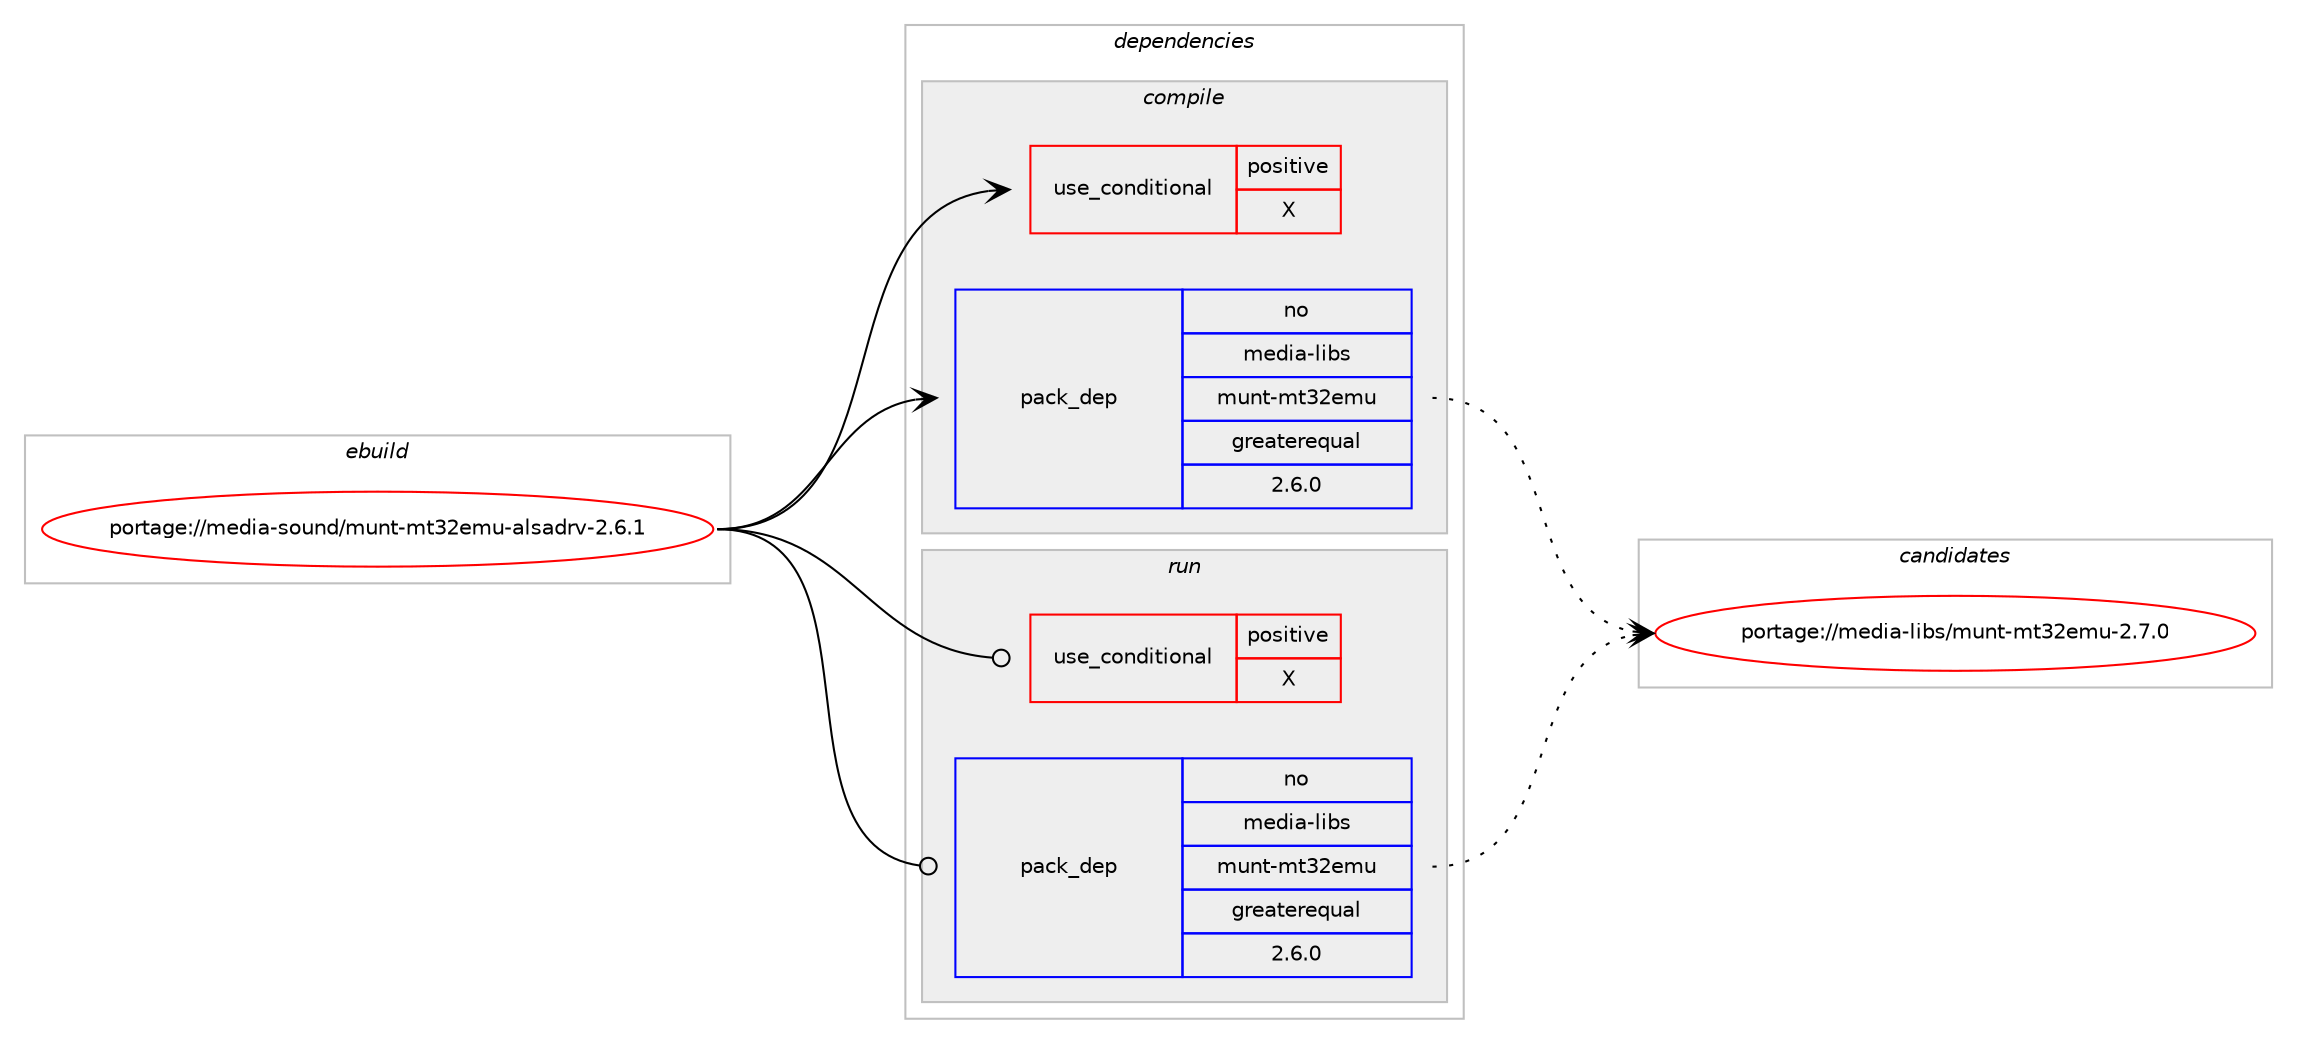 digraph prolog {

# *************
# Graph options
# *************

newrank=true;
concentrate=true;
compound=true;
graph [rankdir=LR,fontname=Helvetica,fontsize=10,ranksep=1.5];#, ranksep=2.5, nodesep=0.2];
edge  [arrowhead=vee];
node  [fontname=Helvetica,fontsize=10];

# **********
# The ebuild
# **********

subgraph cluster_leftcol {
color=gray;
rank=same;
label=<<i>ebuild</i>>;
id [label="portage://media-sound/munt-mt32emu-alsadrv-2.6.1", color=red, width=4, href="../media-sound/munt-mt32emu-alsadrv-2.6.1.svg"];
}

# ****************
# The dependencies
# ****************

subgraph cluster_midcol {
color=gray;
label=<<i>dependencies</i>>;
subgraph cluster_compile {
fillcolor="#eeeeee";
style=filled;
label=<<i>compile</i>>;
subgraph cond78909 {
dependency164405 [label=<<TABLE BORDER="0" CELLBORDER="1" CELLSPACING="0" CELLPADDING="4"><TR><TD ROWSPAN="3" CELLPADDING="10">use_conditional</TD></TR><TR><TD>positive</TD></TR><TR><TD>X</TD></TR></TABLE>>, shape=none, color=red];
# *** BEGIN UNKNOWN DEPENDENCY TYPE (TODO) ***
# dependency164405 -> package_dependency(portage://media-sound/munt-mt32emu-alsadrv-2.6.1,install,no,x11-libs,libX11,none,[,,],[],[])
# *** END UNKNOWN DEPENDENCY TYPE (TODO) ***

# *** BEGIN UNKNOWN DEPENDENCY TYPE (TODO) ***
# dependency164405 -> package_dependency(portage://media-sound/munt-mt32emu-alsadrv-2.6.1,install,no,x11-libs,libXpm,none,[,,],[],[])
# *** END UNKNOWN DEPENDENCY TYPE (TODO) ***

# *** BEGIN UNKNOWN DEPENDENCY TYPE (TODO) ***
# dependency164405 -> package_dependency(portage://media-sound/munt-mt32emu-alsadrv-2.6.1,install,no,x11-libs,libXt,none,[,,],[],[])
# *** END UNKNOWN DEPENDENCY TYPE (TODO) ***

}
id:e -> dependency164405:w [weight=20,style="solid",arrowhead="vee"];
# *** BEGIN UNKNOWN DEPENDENCY TYPE (TODO) ***
# id -> package_dependency(portage://media-sound/munt-mt32emu-alsadrv-2.6.1,install,no,media-libs,alsa-lib,none,[,,],[],[])
# *** END UNKNOWN DEPENDENCY TYPE (TODO) ***

subgraph pack83091 {
dependency164406 [label=<<TABLE BORDER="0" CELLBORDER="1" CELLSPACING="0" CELLPADDING="4" WIDTH="220"><TR><TD ROWSPAN="6" CELLPADDING="30">pack_dep</TD></TR><TR><TD WIDTH="110">no</TD></TR><TR><TD>media-libs</TD></TR><TR><TD>munt-mt32emu</TD></TR><TR><TD>greaterequal</TD></TR><TR><TD>2.6.0</TD></TR></TABLE>>, shape=none, color=blue];
}
id:e -> dependency164406:w [weight=20,style="solid",arrowhead="vee"];
}
subgraph cluster_compileandrun {
fillcolor="#eeeeee";
style=filled;
label=<<i>compile and run</i>>;
}
subgraph cluster_run {
fillcolor="#eeeeee";
style=filled;
label=<<i>run</i>>;
subgraph cond78910 {
dependency164407 [label=<<TABLE BORDER="0" CELLBORDER="1" CELLSPACING="0" CELLPADDING="4"><TR><TD ROWSPAN="3" CELLPADDING="10">use_conditional</TD></TR><TR><TD>positive</TD></TR><TR><TD>X</TD></TR></TABLE>>, shape=none, color=red];
# *** BEGIN UNKNOWN DEPENDENCY TYPE (TODO) ***
# dependency164407 -> package_dependency(portage://media-sound/munt-mt32emu-alsadrv-2.6.1,run,no,x11-libs,libX11,none,[,,],[],[])
# *** END UNKNOWN DEPENDENCY TYPE (TODO) ***

# *** BEGIN UNKNOWN DEPENDENCY TYPE (TODO) ***
# dependency164407 -> package_dependency(portage://media-sound/munt-mt32emu-alsadrv-2.6.1,run,no,x11-libs,libXpm,none,[,,],[],[])
# *** END UNKNOWN DEPENDENCY TYPE (TODO) ***

# *** BEGIN UNKNOWN DEPENDENCY TYPE (TODO) ***
# dependency164407 -> package_dependency(portage://media-sound/munt-mt32emu-alsadrv-2.6.1,run,no,x11-libs,libXt,none,[,,],[],[])
# *** END UNKNOWN DEPENDENCY TYPE (TODO) ***

}
id:e -> dependency164407:w [weight=20,style="solid",arrowhead="odot"];
# *** BEGIN UNKNOWN DEPENDENCY TYPE (TODO) ***
# id -> package_dependency(portage://media-sound/munt-mt32emu-alsadrv-2.6.1,run,no,media-libs,alsa-lib,none,[,,],[],[])
# *** END UNKNOWN DEPENDENCY TYPE (TODO) ***

subgraph pack83092 {
dependency164408 [label=<<TABLE BORDER="0" CELLBORDER="1" CELLSPACING="0" CELLPADDING="4" WIDTH="220"><TR><TD ROWSPAN="6" CELLPADDING="30">pack_dep</TD></TR><TR><TD WIDTH="110">no</TD></TR><TR><TD>media-libs</TD></TR><TR><TD>munt-mt32emu</TD></TR><TR><TD>greaterequal</TD></TR><TR><TD>2.6.0</TD></TR></TABLE>>, shape=none, color=blue];
}
id:e -> dependency164408:w [weight=20,style="solid",arrowhead="odot"];
}
}

# **************
# The candidates
# **************

subgraph cluster_choices {
rank=same;
color=gray;
label=<<i>candidates</i>>;

subgraph choice83091 {
color=black;
nodesep=1;
choice10910110010597451081059811547109117110116451091165150101109117455046554648 [label="portage://media-libs/munt-mt32emu-2.7.0", color=red, width=4,href="../media-libs/munt-mt32emu-2.7.0.svg"];
dependency164406:e -> choice10910110010597451081059811547109117110116451091165150101109117455046554648:w [style=dotted,weight="100"];
}
subgraph choice83092 {
color=black;
nodesep=1;
choice10910110010597451081059811547109117110116451091165150101109117455046554648 [label="portage://media-libs/munt-mt32emu-2.7.0", color=red, width=4,href="../media-libs/munt-mt32emu-2.7.0.svg"];
dependency164408:e -> choice10910110010597451081059811547109117110116451091165150101109117455046554648:w [style=dotted,weight="100"];
}
}

}
